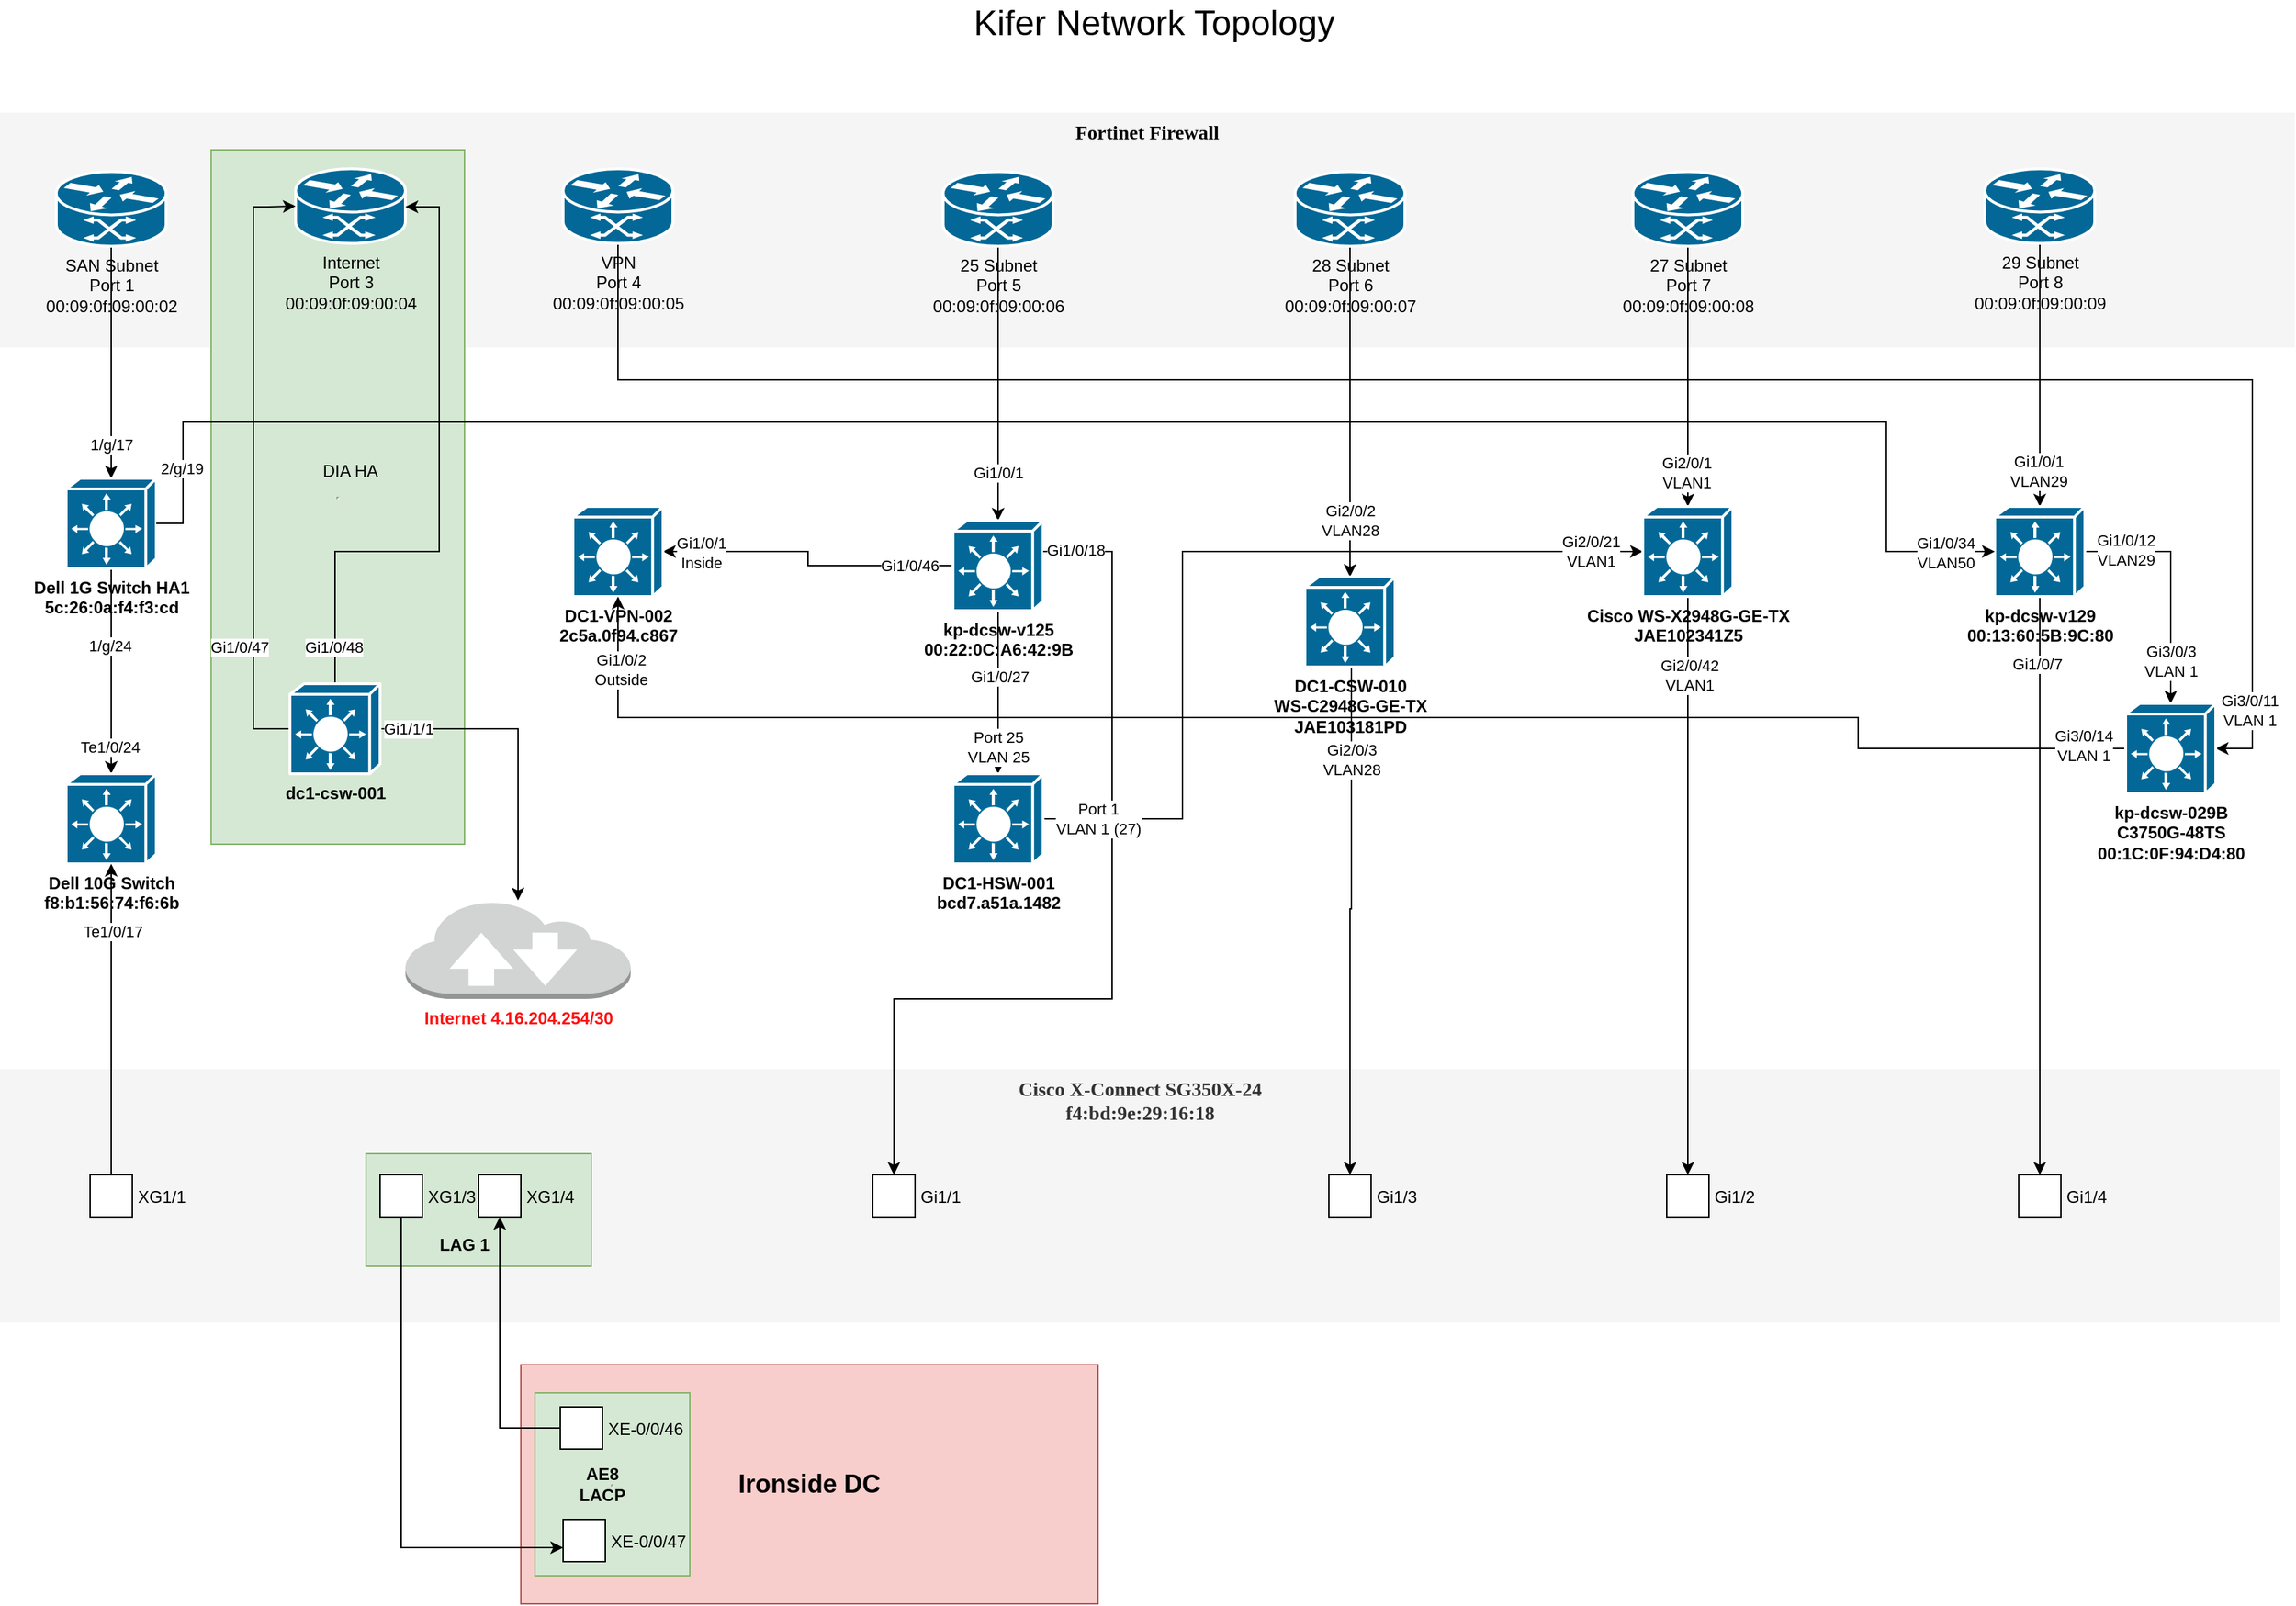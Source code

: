 <mxfile version="24.0.7" type="github">
  <diagram name="Page-1" id="c37626ed-c26b-45fb-9056-f9ebc6bb27b6">
    <mxGraphModel dx="2074" dy="1114" grid="1" gridSize="10" guides="1" tooltips="1" connect="1" arrows="1" fold="1" page="1" pageScale="1" pageWidth="1100" pageHeight="850" background="none" math="0" shadow="0">
      <root>
        <mxCell id="0" />
        <mxCell id="1" parent="0" />
        <mxCell id="1c7a67bf8fd3230f-83" value="Fortinet Firewall" style="whiteSpace=wrap;html=1;rounded=0;shadow=0;comic=0;strokeWidth=1;fontFamily=Verdana;fontSize=14;fillColor=#f5f5f5;strokeColor=none;verticalAlign=top;fontStyle=1" parent="1" vertex="1">
          <mxGeometry x="280" y="110" width="1630" height="167" as="geometry" />
        </mxCell>
        <mxCell id="mh3bhrRl3af4ebjUZuJ7-127" value="&lt;hr&gt;" style="rounded=0;whiteSpace=wrap;html=1;fillColor=#d5e8d4;strokeColor=#82b366;gradientColor=none;" parent="1" vertex="1">
          <mxGeometry x="430" y="136.5" width="180" height="493.5" as="geometry" />
        </mxCell>
        <mxCell id="mh3bhrRl3af4ebjUZuJ7-58" value="&lt;font style=&quot;font-size: 18px;&quot;&gt;&lt;b&gt;Ironside DC&lt;/b&gt;&lt;/font&gt;" style="rounded=0;whiteSpace=wrap;html=1;fillColor=#f8cecc;strokeColor=#b85450;" parent="1" vertex="1">
          <mxGeometry x="650" y="1000" width="410" height="170" as="geometry" />
        </mxCell>
        <mxCell id="mh3bhrRl3af4ebjUZuJ7-113" value="&lt;hr&gt;" style="rounded=0;whiteSpace=wrap;html=1;fillColor=#d5e8d4;strokeColor=#82b366;gradientColor=none;" parent="1" vertex="1">
          <mxGeometry x="660" y="1020" width="110" height="130" as="geometry" />
        </mxCell>
        <mxCell id="mh3bhrRl3af4ebjUZuJ7-56" value="&lt;div&gt;Cisco X-Connect SG350X-24&lt;/div&gt;&lt;div&gt;f4:bd:9e:29:16:18&lt;/div&gt;" style="rounded=0;whiteSpace=wrap;html=1;fillColor=#f5f5f5;fontColor=#333333;strokeColor=none;verticalAlign=top;fontStyle=1;fontSize=14;fontFamily=Verdana;" parent="1" vertex="1">
          <mxGeometry x="280" y="790" width="1620" height="180" as="geometry" />
        </mxCell>
        <mxCell id="mh3bhrRl3af4ebjUZuJ7-111" value="&lt;hr&gt;" style="rounded=0;whiteSpace=wrap;html=1;fillColor=#d5e8d4;strokeColor=#82b366;gradientColor=none;" parent="1" vertex="1">
          <mxGeometry x="540" y="850" width="160" height="80" as="geometry" />
        </mxCell>
        <mxCell id="mh3bhrRl3af4ebjUZuJ7-24" style="edgeStyle=orthogonalEdgeStyle;rounded=0;orthogonalLoop=1;jettySize=auto;html=1;" parent="1" source="mh3bhrRl3af4ebjUZuJ7-1" target="mh3bhrRl3af4ebjUZuJ7-23" edge="1">
          <mxGeometry relative="1" as="geometry" />
        </mxCell>
        <mxCell id="mh3bhrRl3af4ebjUZuJ7-25" value="Gi1/0/1" style="edgeLabel;html=1;align=center;verticalAlign=middle;resizable=0;points=[];" parent="mh3bhrRl3af4ebjUZuJ7-24" vertex="1" connectable="0">
          <mxGeometry x="0.65" relative="1" as="geometry">
            <mxPoint as="offset" />
          </mxGeometry>
        </mxCell>
        <mxCell id="mh3bhrRl3af4ebjUZuJ7-1" value="&lt;div&gt;25 Subnet&lt;/div&gt;&lt;div&gt;Port 5&lt;/div&gt;&lt;div&gt;00:09:0f:09:00:06&lt;/div&gt;" style="shape=mxgraph.cisco.routers.atm_router;sketch=0;html=1;pointerEvents=1;dashed=0;fillColor=#036897;strokeColor=#ffffff;strokeWidth=2;verticalLabelPosition=bottom;verticalAlign=top;align=center;outlineConnect=0;" parent="1" vertex="1">
          <mxGeometry x="950" y="152" width="78" height="53" as="geometry" />
        </mxCell>
        <mxCell id="mh3bhrRl3af4ebjUZuJ7-142" style="edgeStyle=orthogonalEdgeStyle;rounded=0;orthogonalLoop=1;jettySize=auto;html=1;" parent="1" source="mh3bhrRl3af4ebjUZuJ7-7" target="mh3bhrRl3af4ebjUZuJ7-141" edge="1">
          <mxGeometry relative="1" as="geometry" />
        </mxCell>
        <mxCell id="mh3bhrRl3af4ebjUZuJ7-143" value="&lt;div&gt;Gi2/0/1&lt;/div&gt;&lt;div&gt;VLAN1&lt;br&gt;&lt;/div&gt;" style="edgeLabel;html=1;align=center;verticalAlign=middle;resizable=0;points=[];" parent="mh3bhrRl3af4ebjUZuJ7-142" vertex="1" connectable="0">
          <mxGeometry x="0.741" y="-1" relative="1" as="geometry">
            <mxPoint as="offset" />
          </mxGeometry>
        </mxCell>
        <mxCell id="mh3bhrRl3af4ebjUZuJ7-7" value="&lt;div&gt;27 Subnet&lt;/div&gt;&lt;div&gt;Port 7&lt;/div&gt;&lt;div&gt;00:09:0f:09:00:08&lt;/div&gt;" style="shape=mxgraph.cisco.routers.atm_router;sketch=0;html=1;pointerEvents=1;dashed=0;fillColor=#036897;strokeColor=#ffffff;strokeWidth=2;verticalLabelPosition=bottom;verticalAlign=top;align=center;outlineConnect=0;" parent="1" vertex="1">
          <mxGeometry x="1440" y="152" width="78" height="53" as="geometry" />
        </mxCell>
        <mxCell id="mTb9XkQDVOmjowsp1IoM-18" style="edgeStyle=orthogonalEdgeStyle;rounded=0;orthogonalLoop=1;jettySize=auto;html=1;" edge="1" parent="1" source="mh3bhrRl3af4ebjUZuJ7-8" target="mTb9XkQDVOmjowsp1IoM-17">
          <mxGeometry relative="1" as="geometry" />
        </mxCell>
        <mxCell id="mTb9XkQDVOmjowsp1IoM-19" value="&lt;div&gt;Gi2/0/2&lt;/div&gt;&lt;div&gt;VLAN28&lt;br&gt;&lt;/div&gt;" style="edgeLabel;html=1;align=center;verticalAlign=middle;resizable=0;points=[];" vertex="1" connectable="0" parent="mTb9XkQDVOmjowsp1IoM-18">
          <mxGeometry x="0.576" y="-1" relative="1" as="geometry">
            <mxPoint x="1" y="10" as="offset" />
          </mxGeometry>
        </mxCell>
        <mxCell id="mh3bhrRl3af4ebjUZuJ7-8" value="&lt;div&gt;28 Subnet&lt;/div&gt;&lt;div&gt;Port 6&lt;/div&gt;&lt;div&gt;00:09:0f:09:00:07&lt;/div&gt;" style="shape=mxgraph.cisco.routers.atm_router;sketch=0;html=1;pointerEvents=1;dashed=0;fillColor=#036897;strokeColor=#ffffff;strokeWidth=2;verticalLabelPosition=bottom;verticalAlign=top;align=center;outlineConnect=0;" parent="1" vertex="1">
          <mxGeometry x="1200" y="152" width="78" height="53" as="geometry" />
        </mxCell>
        <mxCell id="mh3bhrRl3af4ebjUZuJ7-132" style="edgeStyle=orthogonalEdgeStyle;rounded=0;orthogonalLoop=1;jettySize=auto;html=1;" parent="1" source="mh3bhrRl3af4ebjUZuJ7-9" target="mh3bhrRl3af4ebjUZuJ7-131" edge="1">
          <mxGeometry relative="1" as="geometry" />
        </mxCell>
        <mxCell id="mh3bhrRl3af4ebjUZuJ7-133" value="&lt;div&gt;Gi1/0/1&lt;/div&gt;&lt;div&gt;VLAN29&lt;br&gt;&lt;/div&gt;" style="edgeLabel;html=1;align=center;verticalAlign=middle;resizable=0;points=[];" parent="mh3bhrRl3af4ebjUZuJ7-132" vertex="1" connectable="0">
          <mxGeometry x="0.733" y="-1" relative="1" as="geometry">
            <mxPoint as="offset" />
          </mxGeometry>
        </mxCell>
        <mxCell id="mh3bhrRl3af4ebjUZuJ7-9" value="&lt;div&gt;29 Subnet&lt;/div&gt;&lt;div&gt;Port 8&lt;/div&gt;&lt;div&gt;00:09:0f:09:00:09&lt;/div&gt;" style="shape=mxgraph.cisco.routers.atm_router;sketch=0;html=1;pointerEvents=1;dashed=0;fillColor=#036897;strokeColor=#ffffff;strokeWidth=2;verticalLabelPosition=bottom;verticalAlign=top;align=center;outlineConnect=0;" parent="1" vertex="1">
          <mxGeometry x="1690" y="150" width="78" height="53" as="geometry" />
        </mxCell>
        <mxCell id="mh3bhrRl3af4ebjUZuJ7-45" style="edgeStyle=orthogonalEdgeStyle;rounded=0;orthogonalLoop=1;jettySize=auto;html=1;" parent="1" source="mh3bhrRl3af4ebjUZuJ7-10" target="mh3bhrRl3af4ebjUZuJ7-43" edge="1">
          <mxGeometry relative="1" as="geometry" />
        </mxCell>
        <mxCell id="mh3bhrRl3af4ebjUZuJ7-49" value="1/g/17" style="edgeLabel;html=1;align=center;verticalAlign=middle;resizable=0;points=[];" parent="mh3bhrRl3af4ebjUZuJ7-45" vertex="1" connectable="0">
          <mxGeometry x="0.708" relative="1" as="geometry">
            <mxPoint as="offset" />
          </mxGeometry>
        </mxCell>
        <mxCell id="mh3bhrRl3af4ebjUZuJ7-10" value="&lt;div&gt;SAN Subnet&lt;/div&gt;&lt;div&gt;Port 1&lt;/div&gt;&lt;div&gt;00:09:0f:09:00:02&lt;/div&gt;&lt;div&gt;&lt;br&gt;&lt;/div&gt;" style="shape=mxgraph.cisco.routers.atm_router;sketch=0;html=1;pointerEvents=1;dashed=0;fillColor=#036897;strokeColor=#ffffff;strokeWidth=2;verticalLabelPosition=bottom;verticalAlign=top;align=center;outlineConnect=0;" parent="1" vertex="1">
          <mxGeometry x="320" y="152" width="78" height="53" as="geometry" />
        </mxCell>
        <mxCell id="mh3bhrRl3af4ebjUZuJ7-122" style="edgeStyle=orthogonalEdgeStyle;rounded=0;orthogonalLoop=1;jettySize=auto;html=1;entryX=1;entryY=0.5;entryDx=0;entryDy=0;entryPerimeter=0;" parent="1" source="mh3bhrRl3af4ebjUZuJ7-11" target="mTb9XkQDVOmjowsp1IoM-1" edge="1">
          <mxGeometry relative="1" as="geometry">
            <Array as="points">
              <mxPoint x="719" y="300" />
              <mxPoint x="1880" y="300" />
              <mxPoint x="1880" y="562" />
            </Array>
          </mxGeometry>
        </mxCell>
        <mxCell id="mTb9XkQDVOmjowsp1IoM-12" value="&lt;div&gt;Gi3/0/11&lt;/div&gt;&lt;div&gt;VLAN 1&lt;br&gt;&lt;/div&gt;" style="edgeLabel;html=1;align=center;verticalAlign=middle;resizable=0;points=[];" vertex="1" connectable="0" parent="mh3bhrRl3af4ebjUZuJ7-122">
          <mxGeometry x="0.931" y="-2" relative="1" as="geometry">
            <mxPoint as="offset" />
          </mxGeometry>
        </mxCell>
        <mxCell id="mh3bhrRl3af4ebjUZuJ7-11" value="&lt;div&gt;VPN&lt;/div&gt;&lt;div&gt;Port 4&lt;/div&gt;&lt;div&gt;00:09:0f:09:00:05&lt;/div&gt;" style="shape=mxgraph.cisco.routers.atm_router;sketch=0;html=1;pointerEvents=1;dashed=0;fillColor=#036897;strokeColor=#ffffff;strokeWidth=2;verticalLabelPosition=bottom;verticalAlign=top;align=center;outlineConnect=0;" parent="1" vertex="1">
          <mxGeometry x="680" y="150" width="78" height="53" as="geometry" />
        </mxCell>
        <mxCell id="mh3bhrRl3af4ebjUZuJ7-14" value="&lt;div&gt;Internet&lt;/div&gt;&lt;div&gt;Port 3&lt;/div&gt;&lt;div&gt;00:09:0f:09:00:04&lt;/div&gt;" style="shape=mxgraph.cisco.routers.atm_router;sketch=0;html=1;pointerEvents=1;dashed=0;fillColor=#036897;strokeColor=#ffffff;strokeWidth=2;verticalLabelPosition=bottom;verticalAlign=top;align=center;outlineConnect=0;" parent="1" vertex="1">
          <mxGeometry x="490" y="150" width="78" height="53" as="geometry" />
        </mxCell>
        <mxCell id="mh3bhrRl3af4ebjUZuJ7-17" value="&lt;font color=&quot;#ff0f0f&quot;&gt;&lt;b&gt;Internet 4.16.204.254/30&lt;/b&gt;&lt;/font&gt;" style="outlineConnect=0;dashed=0;verticalLabelPosition=bottom;verticalAlign=top;align=center;html=1;shape=mxgraph.aws3.internet_2;fillColor=#D2D3D3;gradientColor=none;" parent="1" vertex="1">
          <mxGeometry x="568" y="670" width="160" height="70" as="geometry" />
        </mxCell>
        <mxCell id="mh3bhrRl3af4ebjUZuJ7-40" style="edgeStyle=orthogonalEdgeStyle;rounded=0;orthogonalLoop=1;jettySize=auto;html=1;" parent="1" source="mh3bhrRl3af4ebjUZuJ7-23" target="mh3bhrRl3af4ebjUZuJ7-37" edge="1">
          <mxGeometry relative="1" as="geometry" />
        </mxCell>
        <mxCell id="mh3bhrRl3af4ebjUZuJ7-41" value="&lt;div&gt;Port 25&lt;/div&gt;&lt;div&gt;VLAN 25&lt;br&gt;&lt;/div&gt;" style="edgeLabel;html=1;align=center;verticalAlign=middle;resizable=0;points=[];" parent="mh3bhrRl3af4ebjUZuJ7-40" vertex="1" connectable="0">
          <mxGeometry x="0.507" y="-2" relative="1" as="geometry">
            <mxPoint x="2" y="9" as="offset" />
          </mxGeometry>
        </mxCell>
        <mxCell id="mh3bhrRl3af4ebjUZuJ7-42" value="Gi1/0/27" style="edgeLabel;html=1;align=center;verticalAlign=middle;resizable=0;points=[];" parent="mh3bhrRl3af4ebjUZuJ7-40" vertex="1" connectable="0">
          <mxGeometry x="-0.507" y="1" relative="1" as="geometry">
            <mxPoint y="18" as="offset" />
          </mxGeometry>
        </mxCell>
        <mxCell id="mh3bhrRl3af4ebjUZuJ7-124" style="edgeStyle=orthogonalEdgeStyle;rounded=0;orthogonalLoop=1;jettySize=auto;html=1;" parent="1" source="mh3bhrRl3af4ebjUZuJ7-23" target="mh3bhrRl3af4ebjUZuJ7-121" edge="1">
          <mxGeometry relative="1" as="geometry" />
        </mxCell>
        <mxCell id="mh3bhrRl3af4ebjUZuJ7-125" value="&lt;div&gt;Gi1/0/46&lt;/div&gt;" style="edgeLabel;html=1;align=center;verticalAlign=middle;resizable=0;points=[];" parent="mh3bhrRl3af4ebjUZuJ7-124" vertex="1" connectable="0">
          <mxGeometry x="-0.709" relative="1" as="geometry">
            <mxPoint as="offset" />
          </mxGeometry>
        </mxCell>
        <mxCell id="mh3bhrRl3af4ebjUZuJ7-126" value="&lt;div&gt;Gi1/0/1&lt;/div&gt;&lt;div&gt;Inside&lt;br&gt;&lt;/div&gt;" style="edgeLabel;html=1;align=center;verticalAlign=middle;resizable=0;points=[];" parent="mh3bhrRl3af4ebjUZuJ7-124" vertex="1" connectable="0">
          <mxGeometry x="0.748" y="1" relative="1" as="geometry">
            <mxPoint as="offset" />
          </mxGeometry>
        </mxCell>
        <mxCell id="mh3bhrRl3af4ebjUZuJ7-23" value="&lt;div&gt;&lt;b&gt;kp-dcsw-v125&lt;br&gt;&lt;/b&gt;&lt;/div&gt;&lt;div&gt;&lt;b&gt;00:22:0C:A6:42:9B&lt;/b&gt;&lt;/div&gt;" style="shape=mxgraph.cisco.switches.layer_3_switch;sketch=0;html=1;pointerEvents=1;dashed=0;fillColor=#036897;strokeColor=#ffffff;strokeWidth=2;verticalLabelPosition=bottom;verticalAlign=top;align=center;outlineConnect=0;" parent="1" vertex="1">
          <mxGeometry x="957" y="400" width="64" height="64" as="geometry" />
        </mxCell>
        <mxCell id="mh3bhrRl3af4ebjUZuJ7-136" style="edgeStyle=orthogonalEdgeStyle;rounded=0;orthogonalLoop=1;jettySize=auto;html=1;entryX=0.5;entryY=0;entryDx=0;entryDy=0;" parent="1" source="mh3bhrRl3af4ebjUZuJ7-23" target="mh3bhrRl3af4ebjUZuJ7-91" edge="1">
          <mxGeometry relative="1" as="geometry">
            <Array as="points">
              <mxPoint x="1070" y="422" />
              <mxPoint x="1070" y="740" />
              <mxPoint x="915" y="740" />
            </Array>
          </mxGeometry>
        </mxCell>
        <mxCell id="mh3bhrRl3af4ebjUZuJ7-137" value="Gi1/0/18" style="edgeLabel;html=1;align=center;verticalAlign=middle;resizable=0;points=[];" parent="mh3bhrRl3af4ebjUZuJ7-136" vertex="1" connectable="0">
          <mxGeometry x="-0.929" y="1" relative="1" as="geometry">
            <mxPoint as="offset" />
          </mxGeometry>
        </mxCell>
        <mxCell id="mh3bhrRl3af4ebjUZuJ7-29" style="edgeStyle=orthogonalEdgeStyle;rounded=0;orthogonalLoop=1;jettySize=auto;html=1;entryX=0;entryY=0.5;entryDx=0;entryDy=0;entryPerimeter=0;exitX=0;exitY=0.5;exitDx=0;exitDy=0;exitPerimeter=0;" parent="1" source="mh3bhrRl3af4ebjUZuJ7-26" target="mh3bhrRl3af4ebjUZuJ7-14" edge="1">
          <mxGeometry relative="1" as="geometry">
            <Array as="points">
              <mxPoint x="460" y="548" />
              <mxPoint x="460" y="177" />
              <mxPoint x="470" y="177" />
            </Array>
          </mxGeometry>
        </mxCell>
        <mxCell id="mh3bhrRl3af4ebjUZuJ7-31" value="Gi1/0/47" style="edgeLabel;html=1;align=center;verticalAlign=middle;resizable=0;points=[];" parent="mh3bhrRl3af4ebjUZuJ7-29" vertex="1" connectable="0">
          <mxGeometry x="-0.283" y="-2" relative="1" as="geometry">
            <mxPoint x="-12" y="69" as="offset" />
          </mxGeometry>
        </mxCell>
        <mxCell id="mh3bhrRl3af4ebjUZuJ7-30" style="edgeStyle=orthogonalEdgeStyle;rounded=0;orthogonalLoop=1;jettySize=auto;html=1;" parent="1" source="mh3bhrRl3af4ebjUZuJ7-26" target="mh3bhrRl3af4ebjUZuJ7-14" edge="1">
          <mxGeometry relative="1" as="geometry">
            <mxPoint x="660" y="90" as="targetPoint" />
            <Array as="points">
              <mxPoint x="518" y="422" />
              <mxPoint x="592" y="422" />
              <mxPoint x="592" y="177" />
            </Array>
          </mxGeometry>
        </mxCell>
        <mxCell id="mh3bhrRl3af4ebjUZuJ7-32" value="&lt;div&gt;Gi1/0/48&lt;/div&gt;" style="edgeLabel;html=1;align=center;verticalAlign=middle;resizable=0;points=[];" parent="mh3bhrRl3af4ebjUZuJ7-30" vertex="1" connectable="0">
          <mxGeometry x="-0.574" y="1" relative="1" as="geometry">
            <mxPoint y="67" as="offset" />
          </mxGeometry>
        </mxCell>
        <mxCell id="mh3bhrRl3af4ebjUZuJ7-34" style="edgeStyle=orthogonalEdgeStyle;rounded=0;orthogonalLoop=1;jettySize=auto;html=1;" parent="1" source="mh3bhrRl3af4ebjUZuJ7-26" target="mh3bhrRl3af4ebjUZuJ7-17" edge="1">
          <mxGeometry relative="1" as="geometry" />
        </mxCell>
        <mxCell id="mh3bhrRl3af4ebjUZuJ7-35" value="&lt;div&gt;Gi1/1/1&lt;/div&gt;" style="edgeLabel;html=1;align=center;verticalAlign=middle;resizable=0;points=[];" parent="mh3bhrRl3af4ebjUZuJ7-34" vertex="1" connectable="0">
          <mxGeometry x="-0.581" y="-2" relative="1" as="geometry">
            <mxPoint x="-26" y="-2" as="offset" />
          </mxGeometry>
        </mxCell>
        <mxCell id="mh3bhrRl3af4ebjUZuJ7-26" value="&lt;div&gt;&lt;b&gt;dc1-csw-001&lt;/b&gt;&lt;/div&gt;" style="shape=mxgraph.cisco.switches.layer_3_switch;sketch=0;html=1;pointerEvents=1;dashed=0;fillColor=#036897;strokeColor=#ffffff;strokeWidth=2;verticalLabelPosition=bottom;verticalAlign=top;align=center;outlineConnect=0;" parent="1" vertex="1">
          <mxGeometry x="486" y="516" width="64" height="64" as="geometry" />
        </mxCell>
        <mxCell id="mTb9XkQDVOmjowsp1IoM-7" style="edgeStyle=orthogonalEdgeStyle;rounded=0;orthogonalLoop=1;jettySize=auto;html=1;entryX=0;entryY=0.5;entryDx=0;entryDy=0;entryPerimeter=0;" edge="1" parent="1" source="mh3bhrRl3af4ebjUZuJ7-37" target="mh3bhrRl3af4ebjUZuJ7-141">
          <mxGeometry relative="1" as="geometry">
            <mxPoint x="1230" y="612" as="targetPoint" />
            <Array as="points">
              <mxPoint x="1120" y="612" />
              <mxPoint x="1120" y="422" />
            </Array>
          </mxGeometry>
        </mxCell>
        <mxCell id="mTb9XkQDVOmjowsp1IoM-9" value="&lt;div&gt;Port 1&lt;/div&gt;&lt;div&gt;VLAN 1 (27)&lt;br&gt;&lt;/div&gt;" style="edgeLabel;html=1;align=center;verticalAlign=middle;resizable=0;points=[];" vertex="1" connectable="0" parent="mTb9XkQDVOmjowsp1IoM-7">
          <mxGeometry x="-0.916" y="-2" relative="1" as="geometry">
            <mxPoint x="13" y="-2" as="offset" />
          </mxGeometry>
        </mxCell>
        <mxCell id="mTb9XkQDVOmjowsp1IoM-14" value="&lt;div&gt;Gi2/0/21&lt;/div&gt;&lt;div&gt;VLAN1&lt;br&gt;&lt;/div&gt;" style="edgeLabel;html=1;align=center;verticalAlign=middle;resizable=0;points=[];" vertex="1" connectable="0" parent="mTb9XkQDVOmjowsp1IoM-7">
          <mxGeometry x="0.916" relative="1" as="geometry">
            <mxPoint x="-11" as="offset" />
          </mxGeometry>
        </mxCell>
        <mxCell id="mh3bhrRl3af4ebjUZuJ7-37" value="&lt;div&gt;&lt;b&gt;DC1-HSW-001&lt;/b&gt;&lt;/div&gt;&lt;div&gt;&lt;b&gt;bcd7.a51a.1482&lt;br&gt;&lt;/b&gt;&lt;/div&gt;" style="shape=mxgraph.cisco.switches.layer_3_switch;sketch=0;html=1;pointerEvents=1;dashed=0;fillColor=#036897;strokeColor=#ffffff;strokeWidth=2;verticalLabelPosition=bottom;verticalAlign=top;align=center;outlineConnect=0;" parent="1" vertex="1">
          <mxGeometry x="957" y="580" width="64" height="64" as="geometry" />
        </mxCell>
        <mxCell id="mh3bhrRl3af4ebjUZuJ7-48" style="edgeStyle=orthogonalEdgeStyle;rounded=0;orthogonalLoop=1;jettySize=auto;html=1;" parent="1" source="mh3bhrRl3af4ebjUZuJ7-43" target="mh3bhrRl3af4ebjUZuJ7-46" edge="1">
          <mxGeometry relative="1" as="geometry" />
        </mxCell>
        <mxCell id="mh3bhrRl3af4ebjUZuJ7-53" value="Te1/0/24" style="edgeLabel;html=1;align=center;verticalAlign=middle;resizable=0;points=[];" parent="mh3bhrRl3af4ebjUZuJ7-48" vertex="1" connectable="0">
          <mxGeometry x="0.571" y="-1" relative="1" as="geometry">
            <mxPoint y="12" as="offset" />
          </mxGeometry>
        </mxCell>
        <mxCell id="mh3bhrRl3af4ebjUZuJ7-54" value="1/g/24" style="edgeLabel;html=1;align=center;verticalAlign=middle;resizable=0;points=[];" parent="mh3bhrRl3af4ebjUZuJ7-48" vertex="1" connectable="0">
          <mxGeometry x="-0.254" y="-1" relative="1" as="geometry">
            <mxPoint as="offset" />
          </mxGeometry>
        </mxCell>
        <mxCell id="mh3bhrRl3af4ebjUZuJ7-43" value="&lt;div&gt;&lt;b&gt;Dell 1G Switch HA1&lt;br&gt;&lt;/b&gt;&lt;/div&gt;&lt;div&gt;&lt;b&gt;5c:26:0a:f4:f3:cd&lt;/b&gt;&lt;br&gt;&lt;/div&gt;" style="shape=mxgraph.cisco.switches.layer_3_switch;sketch=0;html=1;pointerEvents=1;dashed=0;fillColor=#036897;strokeColor=#ffffff;strokeWidth=2;verticalLabelPosition=bottom;verticalAlign=top;align=center;outlineConnect=0;" parent="1" vertex="1">
          <mxGeometry x="327" y="370" width="64" height="64" as="geometry" />
        </mxCell>
        <mxCell id="mh3bhrRl3af4ebjUZuJ7-46" value="&lt;div&gt;&lt;b&gt;Dell 10G Switch&lt;/b&gt;&lt;/div&gt;&lt;div&gt;&lt;b&gt;f8:b1:56:74:f6:6b&lt;br&gt;&lt;/b&gt;&lt;/div&gt;" style="shape=mxgraph.cisco.switches.layer_3_switch;sketch=0;html=1;pointerEvents=1;dashed=0;fillColor=#036897;strokeColor=#ffffff;strokeWidth=2;verticalLabelPosition=bottom;verticalAlign=top;align=center;outlineConnect=0;" parent="1" vertex="1">
          <mxGeometry x="327" y="580" width="64" height="64" as="geometry" />
        </mxCell>
        <mxCell id="mh3bhrRl3af4ebjUZuJ7-91" value="Gi1/1" style="labelPosition=right;verticalLabelPosition=middle;align=left;verticalAlign=middle;spacingLeft=2;noLabel=0;labelPadding=0;" parent="1" vertex="1">
          <mxGeometry x="900" y="865" width="30" height="30" as="geometry" />
        </mxCell>
        <mxCell id="mh3bhrRl3af4ebjUZuJ7-93" value="Gi1/4" style="labelPosition=right;verticalLabelPosition=middle;align=left;verticalAlign=middle;spacingLeft=2;noLabel=0;labelPadding=0;" parent="1" vertex="1">
          <mxGeometry x="1714" y="865" width="30" height="30" as="geometry" />
        </mxCell>
        <mxCell id="mh3bhrRl3af4ebjUZuJ7-94" value="XG1/1" style="labelPosition=right;verticalLabelPosition=middle;align=left;verticalAlign=middle;spacingLeft=2;noLabel=0;labelPadding=0;" parent="1" vertex="1">
          <mxGeometry x="344" y="865" width="30" height="30" as="geometry" />
        </mxCell>
        <mxCell id="mh3bhrRl3af4ebjUZuJ7-95" value="Gi1/3" style="labelPosition=right;verticalLabelPosition=middle;align=left;verticalAlign=middle;spacingLeft=2;noLabel=0;labelPadding=0;" parent="1" vertex="1">
          <mxGeometry x="1224" y="865" width="30" height="30" as="geometry" />
        </mxCell>
        <mxCell id="mh3bhrRl3af4ebjUZuJ7-96" value="Gi1/2" style="labelPosition=right;verticalLabelPosition=middle;align=left;verticalAlign=middle;spacingLeft=2;noLabel=0;labelPadding=0;" parent="1" vertex="1">
          <mxGeometry x="1464" y="865" width="30" height="30" as="geometry" />
        </mxCell>
        <mxCell id="mh3bhrRl3af4ebjUZuJ7-106" style="edgeStyle=orthogonalEdgeStyle;rounded=0;orthogonalLoop=1;jettySize=auto;html=1;" parent="1" source="mh3bhrRl3af4ebjUZuJ7-97" target="mh3bhrRl3af4ebjUZuJ7-100" edge="1">
          <mxGeometry relative="1" as="geometry">
            <Array as="points">
              <mxPoint x="565" y="1130" />
            </Array>
          </mxGeometry>
        </mxCell>
        <mxCell id="mh3bhrRl3af4ebjUZuJ7-97" value="XG1/3" style="labelPosition=right;verticalLabelPosition=middle;align=left;verticalAlign=middle;spacingLeft=2;noLabel=0;labelPadding=0;" parent="1" vertex="1">
          <mxGeometry x="550" y="865" width="30" height="30" as="geometry" />
        </mxCell>
        <mxCell id="mh3bhrRl3af4ebjUZuJ7-98" value="XG1/4" style="labelPosition=right;verticalLabelPosition=middle;align=left;verticalAlign=middle;spacingLeft=2;noLabel=0;labelPadding=0;" parent="1" vertex="1">
          <mxGeometry x="620" y="865" width="30" height="30" as="geometry" />
        </mxCell>
        <mxCell id="mh3bhrRl3af4ebjUZuJ7-100" value="XE-0/0/47" style="labelPosition=right;verticalLabelPosition=middle;align=left;verticalAlign=middle;spacingLeft=2;noLabel=0;labelPadding=0;" parent="1" vertex="1">
          <mxGeometry x="680" y="1110" width="30" height="30" as="geometry" />
        </mxCell>
        <mxCell id="mh3bhrRl3af4ebjUZuJ7-108" style="edgeStyle=orthogonalEdgeStyle;rounded=0;orthogonalLoop=1;jettySize=auto;html=1;entryX=0.5;entryY=1;entryDx=0;entryDy=0;" parent="1" source="mh3bhrRl3af4ebjUZuJ7-101" target="mh3bhrRl3af4ebjUZuJ7-98" edge="1">
          <mxGeometry relative="1" as="geometry" />
        </mxCell>
        <mxCell id="mh3bhrRl3af4ebjUZuJ7-101" value="XE-0/0/46" style="labelPosition=right;verticalLabelPosition=middle;align=left;verticalAlign=middle;spacingLeft=2;noLabel=0;labelPadding=0;" parent="1" vertex="1">
          <mxGeometry x="678" y="1030" width="30" height="30" as="geometry" />
        </mxCell>
        <mxCell id="mh3bhrRl3af4ebjUZuJ7-112" value="LAG 1" style="text;html=1;align=center;verticalAlign=middle;whiteSpace=wrap;rounded=0;fontStyle=1" parent="1" vertex="1">
          <mxGeometry x="580" y="900" width="60" height="30" as="geometry" />
        </mxCell>
        <mxCell id="mh3bhrRl3af4ebjUZuJ7-114" value="AE8 LACP" style="text;html=1;align=center;verticalAlign=middle;whiteSpace=wrap;rounded=0;fontStyle=1" parent="1" vertex="1">
          <mxGeometry x="678" y="1070" width="60" height="30" as="geometry" />
        </mxCell>
        <mxCell id="mh3bhrRl3af4ebjUZuJ7-118" style="edgeStyle=orthogonalEdgeStyle;rounded=0;orthogonalLoop=1;jettySize=auto;html=1;entryX=0.5;entryY=1;entryDx=0;entryDy=0;entryPerimeter=0;" parent="1" source="mh3bhrRl3af4ebjUZuJ7-94" target="mh3bhrRl3af4ebjUZuJ7-46" edge="1">
          <mxGeometry relative="1" as="geometry" />
        </mxCell>
        <mxCell id="mh3bhrRl3af4ebjUZuJ7-119" value="Te1/0/17" style="edgeLabel;html=1;align=center;verticalAlign=middle;resizable=0;points=[];" parent="mh3bhrRl3af4ebjUZuJ7-118" vertex="1" connectable="0">
          <mxGeometry x="0.566" y="-1" relative="1" as="geometry">
            <mxPoint as="offset" />
          </mxGeometry>
        </mxCell>
        <mxCell id="mh3bhrRl3af4ebjUZuJ7-121" value="&lt;div&gt;&lt;b&gt;DC1-VPN-002&lt;/b&gt;&lt;/div&gt;&lt;div&gt;&lt;b&gt;2c5a.0f94.c867&lt;br&gt;&lt;/b&gt;&lt;/div&gt;" style="shape=mxgraph.cisco.switches.layer_3_switch;sketch=0;html=1;pointerEvents=1;dashed=0;fillColor=#036897;strokeColor=#ffffff;strokeWidth=2;verticalLabelPosition=bottom;verticalAlign=top;align=center;outlineConnect=0;" parent="1" vertex="1">
          <mxGeometry x="687" y="390" width="64" height="64" as="geometry" />
        </mxCell>
        <mxCell id="mh3bhrRl3af4ebjUZuJ7-128" value="DIA HA" style="text;html=1;align=center;verticalAlign=middle;whiteSpace=wrap;rounded=0;" parent="1" vertex="1">
          <mxGeometry x="499" y="350" width="60" height="30" as="geometry" />
        </mxCell>
        <mxCell id="mh3bhrRl3af4ebjUZuJ7-129" value="Kifer Network Topology" style="text;html=1;align=center;verticalAlign=middle;whiteSpace=wrap;rounded=0;fontSize=25;" parent="1" vertex="1">
          <mxGeometry x="880" y="30" width="440" height="30" as="geometry" />
        </mxCell>
        <mxCell id="mh3bhrRl3af4ebjUZuJ7-134" style="edgeStyle=orthogonalEdgeStyle;rounded=0;orthogonalLoop=1;jettySize=auto;html=1;" parent="1" source="mh3bhrRl3af4ebjUZuJ7-131" target="mh3bhrRl3af4ebjUZuJ7-93" edge="1">
          <mxGeometry relative="1" as="geometry" />
        </mxCell>
        <mxCell id="mh3bhrRl3af4ebjUZuJ7-135" value="Gi1/0/7" style="edgeLabel;html=1;align=center;verticalAlign=middle;resizable=0;points=[];" parent="mh3bhrRl3af4ebjUZuJ7-134" vertex="1" connectable="0">
          <mxGeometry x="-0.766" y="-2" relative="1" as="geometry">
            <mxPoint as="offset" />
          </mxGeometry>
        </mxCell>
        <mxCell id="mTb9XkQDVOmjowsp1IoM-2" style="edgeStyle=orthogonalEdgeStyle;rounded=0;orthogonalLoop=1;jettySize=auto;html=1;" edge="1" parent="1" source="mh3bhrRl3af4ebjUZuJ7-131" target="mTb9XkQDVOmjowsp1IoM-1">
          <mxGeometry relative="1" as="geometry" />
        </mxCell>
        <mxCell id="mTb9XkQDVOmjowsp1IoM-3" value="&lt;div&gt;Gi3/0/3&lt;/div&gt;&lt;div&gt;VLAN 1&lt;br&gt;&lt;/div&gt;" style="edgeLabel;html=1;align=center;verticalAlign=middle;resizable=0;points=[];" vertex="1" connectable="0" parent="mTb9XkQDVOmjowsp1IoM-2">
          <mxGeometry x="0.716" relative="1" as="geometry">
            <mxPoint y="-6" as="offset" />
          </mxGeometry>
        </mxCell>
        <mxCell id="mTb9XkQDVOmjowsp1IoM-13" value="&lt;div&gt;Gi1/0/12&lt;/div&gt;&lt;div&gt;VLAN29&lt;br&gt;&lt;/div&gt;" style="edgeLabel;html=1;align=center;verticalAlign=middle;resizable=0;points=[];" vertex="1" connectable="0" parent="mTb9XkQDVOmjowsp1IoM-2">
          <mxGeometry x="-0.846" y="1" relative="1" as="geometry">
            <mxPoint x="16" as="offset" />
          </mxGeometry>
        </mxCell>
        <mxCell id="mh3bhrRl3af4ebjUZuJ7-131" value="&lt;div&gt;&lt;b&gt;kp-dcsw-v129&lt;/b&gt;&lt;/div&gt;&lt;div&gt;&lt;b&gt;00:13:60:5B:9C:80&lt;br&gt;&lt;/b&gt;&lt;/div&gt;" style="shape=mxgraph.cisco.switches.layer_3_switch;sketch=0;html=1;pointerEvents=1;dashed=0;fillColor=#036897;strokeColor=#ffffff;strokeWidth=2;verticalLabelPosition=bottom;verticalAlign=top;align=center;outlineConnect=0;" parent="1" vertex="1">
          <mxGeometry x="1697" y="390" width="64" height="64" as="geometry" />
        </mxCell>
        <mxCell id="mh3bhrRl3af4ebjUZuJ7-138" style="edgeStyle=orthogonalEdgeStyle;rounded=0;orthogonalLoop=1;jettySize=auto;html=1;entryX=0;entryY=0.5;entryDx=0;entryDy=0;entryPerimeter=0;" parent="1" source="mh3bhrRl3af4ebjUZuJ7-43" target="mh3bhrRl3af4ebjUZuJ7-131" edge="1">
          <mxGeometry relative="1" as="geometry">
            <Array as="points">
              <mxPoint x="410" y="402" />
              <mxPoint x="410" y="330" />
              <mxPoint x="1620" y="330" />
              <mxPoint x="1620" y="422" />
            </Array>
          </mxGeometry>
        </mxCell>
        <mxCell id="mh3bhrRl3af4ebjUZuJ7-139" value="2/g/19" style="edgeLabel;html=1;align=center;verticalAlign=middle;resizable=0;points=[];" parent="mh3bhrRl3af4ebjUZuJ7-138" vertex="1" connectable="0">
          <mxGeometry x="-0.921" y="1" relative="1" as="geometry">
            <mxPoint as="offset" />
          </mxGeometry>
        </mxCell>
        <mxCell id="mh3bhrRl3af4ebjUZuJ7-140" value="&lt;div&gt;Gi1/0/34&lt;/div&gt;&lt;div&gt;VLAN50&lt;br&gt;&lt;/div&gt;" style="edgeLabel;html=1;align=center;verticalAlign=middle;resizable=0;points=[];" parent="mh3bhrRl3af4ebjUZuJ7-138" vertex="1" connectable="0">
          <mxGeometry x="0.952" y="-1" relative="1" as="geometry">
            <mxPoint as="offset" />
          </mxGeometry>
        </mxCell>
        <mxCell id="mTb9XkQDVOmjowsp1IoM-15" style="edgeStyle=orthogonalEdgeStyle;rounded=0;orthogonalLoop=1;jettySize=auto;html=1;" edge="1" parent="1" source="mh3bhrRl3af4ebjUZuJ7-141" target="mh3bhrRl3af4ebjUZuJ7-96">
          <mxGeometry relative="1" as="geometry">
            <mxPoint x="1424" y="676" as="targetPoint" />
            <Array as="points" />
          </mxGeometry>
        </mxCell>
        <mxCell id="mTb9XkQDVOmjowsp1IoM-23" value="&lt;div&gt;Gi2/0/42&lt;/div&gt;&lt;div&gt;VLAN1&lt;br&gt;&lt;/div&gt;" style="edgeLabel;html=1;align=center;verticalAlign=middle;resizable=0;points=[];" vertex="1" connectable="0" parent="mTb9XkQDVOmjowsp1IoM-15">
          <mxGeometry x="0.848" y="-2" relative="1" as="geometry">
            <mxPoint x="3" y="-324" as="offset" />
          </mxGeometry>
        </mxCell>
        <mxCell id="mh3bhrRl3af4ebjUZuJ7-141" value="&lt;div&gt;&lt;b&gt;Cisco WS-X2948G-GE-TX&lt;/b&gt;&lt;/div&gt;&lt;div&gt;&lt;b&gt;JAE102341Z5&lt;/b&gt;&lt;/div&gt;&lt;div&gt;&lt;b&gt;&lt;br&gt;&lt;/b&gt;&lt;/div&gt;" style="shape=mxgraph.cisco.switches.layer_3_switch;sketch=0;html=1;pointerEvents=1;dashed=0;fillColor=#036897;strokeColor=#ffffff;strokeWidth=2;verticalLabelPosition=bottom;verticalAlign=top;align=center;outlineConnect=0;" parent="1" vertex="1">
          <mxGeometry x="1447" y="390" width="64" height="64" as="geometry" />
        </mxCell>
        <mxCell id="mTb9XkQDVOmjowsp1IoM-5" style="edgeStyle=orthogonalEdgeStyle;rounded=0;orthogonalLoop=1;jettySize=auto;html=1;entryX=0.5;entryY=1;entryDx=0;entryDy=0;entryPerimeter=0;exitX=0;exitY=0.5;exitDx=0;exitDy=0;exitPerimeter=0;" edge="1" parent="1" source="mTb9XkQDVOmjowsp1IoM-1" target="mh3bhrRl3af4ebjUZuJ7-121">
          <mxGeometry relative="1" as="geometry">
            <mxPoint x="816" y="300" as="targetPoint" />
            <Array as="points">
              <mxPoint x="1600" y="562" />
              <mxPoint x="1600" y="540" />
              <mxPoint x="719" y="540" />
            </Array>
          </mxGeometry>
        </mxCell>
        <mxCell id="mTb9XkQDVOmjowsp1IoM-6" value="&lt;div&gt;Gi3/0/14&lt;/div&gt;&lt;div&gt;VLAN 1&lt;br&gt;&lt;/div&gt;" style="edgeLabel;html=1;align=center;verticalAlign=middle;resizable=0;points=[];" vertex="1" connectable="0" parent="mTb9XkQDVOmjowsp1IoM-5">
          <mxGeometry x="-0.765" relative="1" as="geometry">
            <mxPoint x="108" y="-2" as="offset" />
          </mxGeometry>
        </mxCell>
        <mxCell id="mTb9XkQDVOmjowsp1IoM-11" value="&lt;div&gt;Gi1/0/2&lt;/div&gt;Outside" style="edgeLabel;html=1;align=center;verticalAlign=middle;resizable=0;points=[];" vertex="1" connectable="0" parent="mTb9XkQDVOmjowsp1IoM-5">
          <mxGeometry x="0.913" y="-2" relative="1" as="geometry">
            <mxPoint as="offset" />
          </mxGeometry>
        </mxCell>
        <mxCell id="mTb9XkQDVOmjowsp1IoM-1" value="&lt;div&gt;&lt;b&gt;kp-dcsw-029B&lt;/b&gt;&lt;/div&gt;&lt;div&gt;&lt;b&gt;C3750G-48TS&lt;br&gt;&lt;/b&gt;&lt;/div&gt;&lt;div&gt;&lt;b&gt;00:1C:0F:94:D4:80&lt;br&gt;&lt;/b&gt;&lt;/div&gt;" style="shape=mxgraph.cisco.switches.layer_3_switch;sketch=0;html=1;pointerEvents=1;dashed=0;fillColor=#036897;strokeColor=#ffffff;strokeWidth=2;verticalLabelPosition=bottom;verticalAlign=top;align=center;outlineConnect=0;" vertex="1" parent="1">
          <mxGeometry x="1790" y="530" width="64" height="64" as="geometry" />
        </mxCell>
        <mxCell id="mTb9XkQDVOmjowsp1IoM-20" style="edgeStyle=orthogonalEdgeStyle;rounded=0;orthogonalLoop=1;jettySize=auto;html=1;entryX=0.5;entryY=0;entryDx=0;entryDy=0;" edge="1" parent="1" source="mTb9XkQDVOmjowsp1IoM-17" target="mh3bhrRl3af4ebjUZuJ7-95">
          <mxGeometry relative="1" as="geometry">
            <mxPoint x="1360" y="676" as="targetPoint" />
            <mxPoint x="1210" y="620" as="sourcePoint" />
            <Array as="points">
              <mxPoint x="1240" y="676" />
              <mxPoint x="1239" y="676" />
            </Array>
          </mxGeometry>
        </mxCell>
        <mxCell id="mTb9XkQDVOmjowsp1IoM-37" value="&lt;div&gt;Gi2/0/3&lt;/div&gt;&lt;div&gt;VLAN28&lt;br&gt;&lt;/div&gt;" style="edgeLabel;html=1;align=center;verticalAlign=middle;resizable=0;points=[];" vertex="1" connectable="0" parent="mTb9XkQDVOmjowsp1IoM-20">
          <mxGeometry x="-0.558" relative="1" as="geometry">
            <mxPoint y="-14" as="offset" />
          </mxGeometry>
        </mxCell>
        <mxCell id="mTb9XkQDVOmjowsp1IoM-17" value="&lt;div&gt;&lt;b&gt;DC1-CSW-010&lt;/b&gt;&lt;/div&gt;&lt;div&gt;&lt;b&gt;WS-C2948G-GE-TX&lt;/b&gt;&lt;/div&gt;&lt;div&gt;&lt;b&gt;JAE103181PD&lt;br&gt;&lt;/b&gt;&lt;/div&gt;" style="shape=mxgraph.cisco.switches.layer_3_switch;sketch=0;html=1;pointerEvents=1;dashed=0;fillColor=#036897;strokeColor=#ffffff;strokeWidth=2;verticalLabelPosition=bottom;verticalAlign=top;align=center;outlineConnect=0;" vertex="1" parent="1">
          <mxGeometry x="1207" y="440" width="64" height="64" as="geometry" />
        </mxCell>
      </root>
    </mxGraphModel>
  </diagram>
</mxfile>

